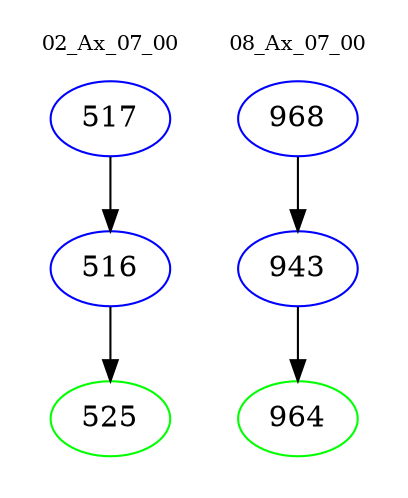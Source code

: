 digraph{
subgraph cluster_0 {
color = white
label = "02_Ax_07_00";
fontsize=10;
T0_517 [label="517", color="blue"]
T0_517 -> T0_516 [color="black"]
T0_516 [label="516", color="blue"]
T0_516 -> T0_525 [color="black"]
T0_525 [label="525", color="green"]
}
subgraph cluster_1 {
color = white
label = "08_Ax_07_00";
fontsize=10;
T1_968 [label="968", color="blue"]
T1_968 -> T1_943 [color="black"]
T1_943 [label="943", color="blue"]
T1_943 -> T1_964 [color="black"]
T1_964 [label="964", color="green"]
}
}
